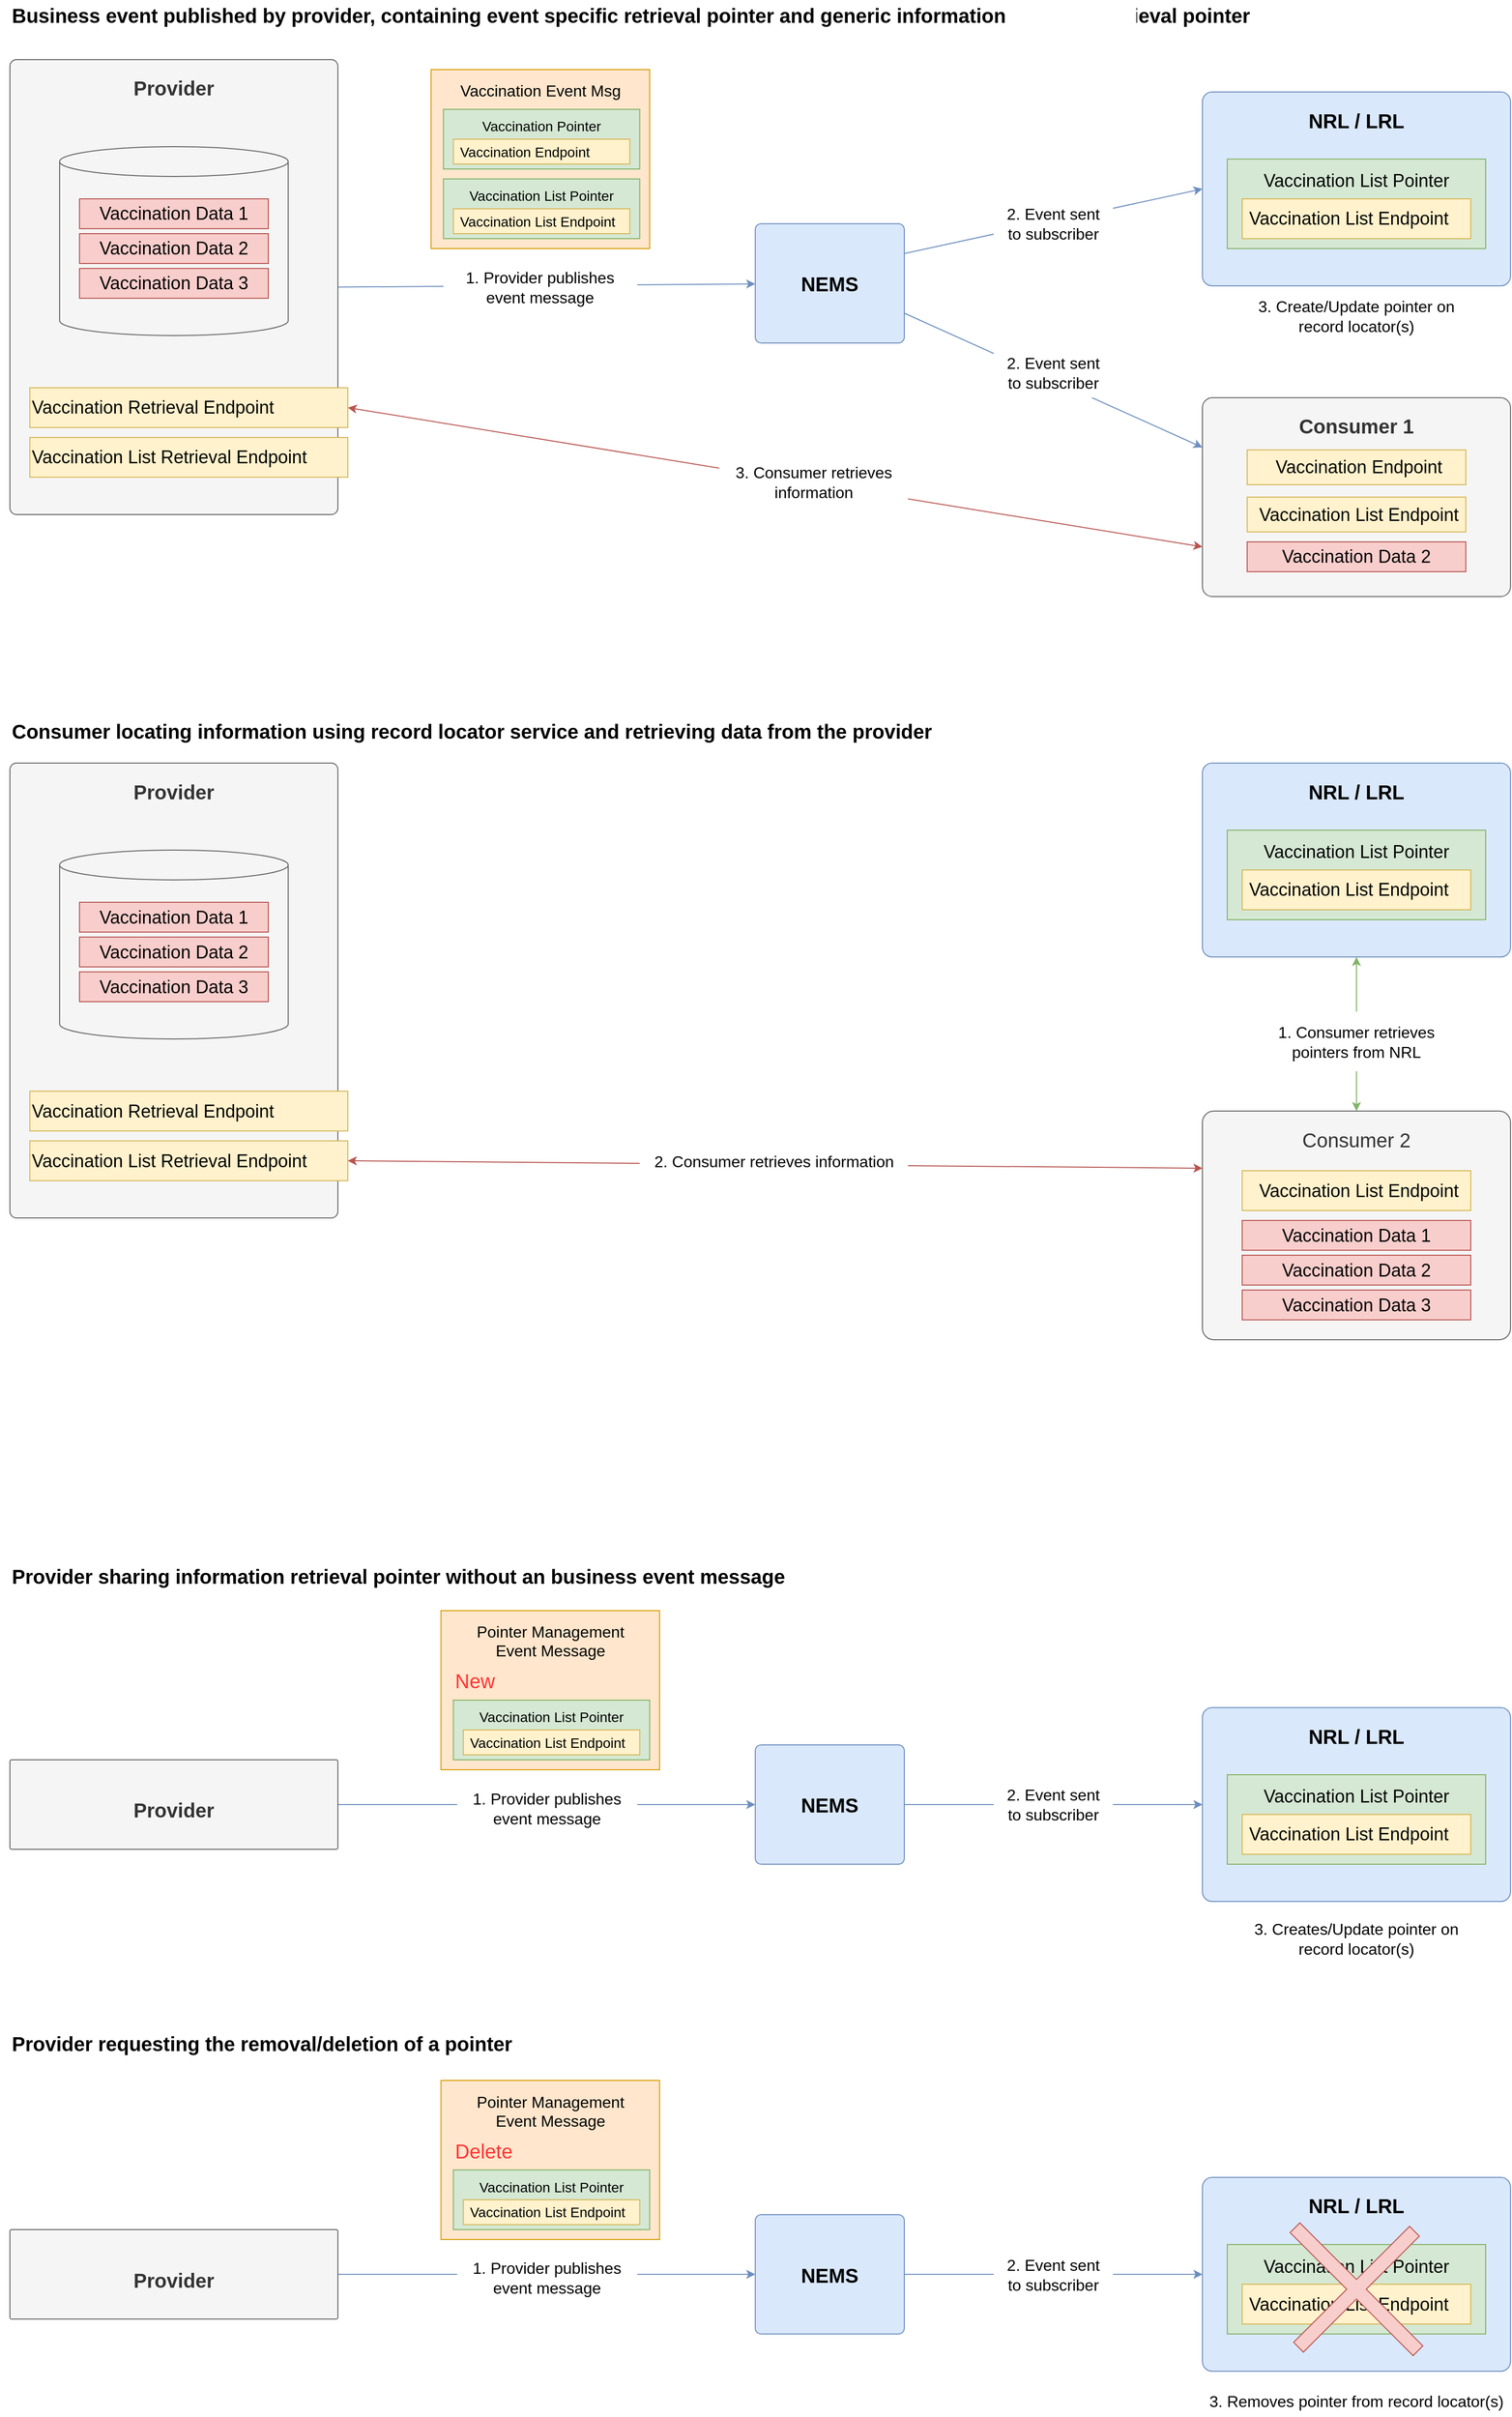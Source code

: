 <mxfile version="13.6.2" type="device"><diagram id="BSSbn780oRgeppoqNU64" name="Page-1"><mxGraphModel dx="2831" dy="1189" grid="1" gridSize="10" guides="1" tooltips="1" connect="1" arrows="1" fold="1" page="0" pageScale="1" pageWidth="850" pageHeight="1100" math="0" shadow="0"><root><mxCell id="0"/><mxCell id="1" parent="0"/><mxCell id="5JeAV_9E9Tp8yEvRHWKn-109" style="edgeStyle=none;rounded=0;orthogonalLoop=1;jettySize=auto;html=1;exitX=1;exitY=0.75;exitDx=0;exitDy=0;entryX=0;entryY=0.25;entryDx=0;entryDy=0;fontSize=18;fillColor=#dae8fc;strokeColor=#6c8ebf;" edge="1" parent="1" source="5JeAV_9E9Tp8yEvRHWKn-110" target="5JeAV_9E9Tp8yEvRHWKn-115"><mxGeometry relative="1" as="geometry"/></mxCell><mxCell id="5JeAV_9E9Tp8yEvRHWKn-110" value="NEMS" style="rounded=1;whiteSpace=wrap;html=1;arcSize=5;fontSize=20;fillColor=#dae8fc;strokeColor=#6c8ebf;fontStyle=1" vertex="1" parent="1"><mxGeometry x="-40" y="265" width="150" height="120" as="geometry"/></mxCell><mxCell id="5JeAV_9E9Tp8yEvRHWKn-112" value="NRL / LRL" style="rounded=1;whiteSpace=wrap;html=1;arcSize=5;fontSize=20;verticalAlign=top;spacingTop=10;fillColor=#dae8fc;strokeColor=#6c8ebf;fontStyle=1" vertex="1" parent="1"><mxGeometry x="410" y="132.5" width="310" height="195" as="geometry"/></mxCell><mxCell id="5JeAV_9E9Tp8yEvRHWKn-113" style="rounded=0;orthogonalLoop=1;jettySize=auto;html=1;exitX=1;exitY=0.5;exitDx=0;exitDy=0;fontSize=18;fillColor=#dae8fc;strokeColor=#6c8ebf;" edge="1" parent="1" source="5JeAV_9E9Tp8yEvRHWKn-114" target="5JeAV_9E9Tp8yEvRHWKn-110"><mxGeometry relative="1" as="geometry"/></mxCell><mxCell id="5JeAV_9E9Tp8yEvRHWKn-114" value="Provider" style="rounded=1;whiteSpace=wrap;html=1;arcSize=2;fontSize=20;verticalAlign=top;spacingTop=10;fillColor=#f5f5f5;strokeColor=#666666;fontColor=#333333;fontStyle=1" vertex="1" parent="1"><mxGeometry x="-790" y="100" width="330" height="457.5" as="geometry"/></mxCell><mxCell id="5JeAV_9E9Tp8yEvRHWKn-115" value="Consumer 1" style="rounded=1;whiteSpace=wrap;html=1;arcSize=5;fontSize=20;verticalAlign=top;spacingTop=10;fillColor=#f5f5f5;strokeColor=#666666;fontColor=#333333;fontStyle=1" vertex="1" parent="1"><mxGeometry x="410" y="440" width="310" height="200" as="geometry"/></mxCell><mxCell id="5JeAV_9E9Tp8yEvRHWKn-116" style="edgeStyle=none;rounded=0;orthogonalLoop=1;jettySize=auto;html=1;exitX=1;exitY=0.5;exitDx=0;exitDy=0;entryX=0;entryY=0.75;entryDx=0;entryDy=0;fontSize=18;startArrow=classic;startFill=1;fillColor=#f8cecc;strokeColor=#b85450;" edge="1" parent="1" source="5JeAV_9E9Tp8yEvRHWKn-117" target="5JeAV_9E9Tp8yEvRHWKn-115"><mxGeometry relative="1" as="geometry"/></mxCell><mxCell id="5JeAV_9E9Tp8yEvRHWKn-117" value="Vaccination Retrieval Endpoint" style="rounded=0;whiteSpace=wrap;html=1;fontSize=18;align=left;fillColor=#fff2cc;strokeColor=#d6b656;" vertex="1" parent="1"><mxGeometry x="-770" y="430" width="320" height="40" as="geometry"/></mxCell><mxCell id="5JeAV_9E9Tp8yEvRHWKn-118" value="Vaccination List Retrieval Endpoint" style="rounded=0;whiteSpace=wrap;html=1;fontSize=18;align=left;fillColor=#fff2cc;strokeColor=#d6b656;" vertex="1" parent="1"><mxGeometry x="-770" y="480" width="320" height="40" as="geometry"/></mxCell><mxCell id="5JeAV_9E9Tp8yEvRHWKn-119" style="rounded=0;orthogonalLoop=1;jettySize=auto;html=1;exitX=1;exitY=0.25;exitDx=0;exitDy=0;entryX=0;entryY=0.5;entryDx=0;entryDy=0;fontSize=18;fillColor=#dae8fc;strokeColor=#6c8ebf;" edge="1" parent="1" source="5JeAV_9E9Tp8yEvRHWKn-110" target="5JeAV_9E9Tp8yEvRHWKn-112"><mxGeometry relative="1" as="geometry"/></mxCell><mxCell id="5JeAV_9E9Tp8yEvRHWKn-120" value="Vaccination Endpoint" style="rounded=0;whiteSpace=wrap;html=1;fontSize=18;align=center;spacingLeft=5;fillColor=#fff2cc;strokeColor=#d6b656;" vertex="1" parent="1"><mxGeometry x="455" y="492.5" width="220" height="35" as="geometry"/></mxCell><mxCell id="5JeAV_9E9Tp8yEvRHWKn-121" value="Vaccination Event Msg" style="rounded=0;whiteSpace=wrap;html=1;fontSize=16;verticalAlign=top;spacingTop=5;fillColor=#ffe6cc;strokeColor=#d79b00;" vertex="1" parent="1"><mxGeometry x="-366.25" y="110" width="220" height="180" as="geometry"/></mxCell><mxCell id="5JeAV_9E9Tp8yEvRHWKn-122" value="Vaccination Pointer" style="rounded=0;whiteSpace=wrap;html=1;fontSize=14;verticalAlign=top;spacingTop=2;fillColor=#d5e8d4;strokeColor=#82b366;" vertex="1" parent="1"><mxGeometry x="-353.75" y="150" width="197.5" height="60" as="geometry"/></mxCell><mxCell id="5JeAV_9E9Tp8yEvRHWKn-123" value="Vaccination Endpoint" style="rounded=0;whiteSpace=wrap;html=1;fontSize=14;align=left;spacingLeft=5;fillColor=#fff2cc;strokeColor=#d6b656;" vertex="1" parent="1"><mxGeometry x="-343.75" y="180" width="177.5" height="25" as="geometry"/></mxCell><mxCell id="5JeAV_9E9Tp8yEvRHWKn-124" value="Vaccination List Pointer" style="rounded=0;whiteSpace=wrap;html=1;fontSize=14;verticalAlign=top;spacingTop=2;fillColor=#d5e8d4;strokeColor=#82b366;" vertex="1" parent="1"><mxGeometry x="-353.75" y="220" width="197.5" height="60" as="geometry"/></mxCell><mxCell id="5JeAV_9E9Tp8yEvRHWKn-125" value="Vaccination List Endpoint" style="rounded=0;whiteSpace=wrap;html=1;fontSize=14;align=left;spacingLeft=5;fillColor=#fff2cc;strokeColor=#d6b656;" vertex="1" parent="1"><mxGeometry x="-343.75" y="250" width="177.5" height="25" as="geometry"/></mxCell><mxCell id="5JeAV_9E9Tp8yEvRHWKn-126" value="1. Provider publishes&lt;br&gt;event message" style="text;html=1;strokeColor=none;align=center;verticalAlign=middle;whiteSpace=wrap;rounded=0;fontSize=16;fillColor=#ffffff;" vertex="1" parent="1"><mxGeometry x="-353.75" y="298.75" width="195" height="60" as="geometry"/></mxCell><mxCell id="5JeAV_9E9Tp8yEvRHWKn-127" value="2. Event sent&lt;br&gt;to&amp;nbsp;subscriber" style="text;html=1;strokeColor=none;align=center;verticalAlign=middle;whiteSpace=wrap;rounded=0;fontSize=16;fillColor=#ffffff;" vertex="1" parent="1"><mxGeometry x="200" y="240" width="120" height="50" as="geometry"/></mxCell><mxCell id="5JeAV_9E9Tp8yEvRHWKn-128" value="3. Consumer retrieves&lt;br&gt;information" style="text;html=1;strokeColor=none;align=center;verticalAlign=middle;whiteSpace=wrap;rounded=0;fontSize=16;fillColor=#ffffff;" vertex="1" parent="1"><mxGeometry x="-76.25" y="500" width="190" height="50" as="geometry"/></mxCell><mxCell id="5JeAV_9E9Tp8yEvRHWKn-129" value="2. Event sent&lt;br&gt;to subscriber" style="text;html=1;strokeColor=none;align=center;verticalAlign=middle;whiteSpace=wrap;rounded=0;fontSize=16;fillColor=#ffffff;" vertex="1" parent="1"><mxGeometry x="200" y="390" width="120" height="50" as="geometry"/></mxCell><mxCell id="5JeAV_9E9Tp8yEvRHWKn-130" value="Vaccination List Pointer" style="rounded=0;whiteSpace=wrap;html=1;fontSize=18;verticalAlign=top;spacingTop=5;fillColor=#d5e8d4;strokeColor=#82b366;" vertex="1" parent="1"><mxGeometry x="435" y="200" width="260" height="90" as="geometry"/></mxCell><mxCell id="5JeAV_9E9Tp8yEvRHWKn-131" value="Vaccination List Endpoint" style="rounded=0;whiteSpace=wrap;html=1;fontSize=18;align=left;spacingLeft=5;fillColor=#fff2cc;strokeColor=#d6b656;" vertex="1" parent="1"><mxGeometry x="450" y="240" width="230" height="40" as="geometry"/></mxCell><mxCell id="5JeAV_9E9Tp8yEvRHWKn-132" value="" style="shape=cylinder2;whiteSpace=wrap;html=1;boundedLbl=1;backgroundOutline=1;size=15;fontSize=18;align=center;fillColor=#f5f5f5;strokeColor=#666666;fontColor=#333333;" vertex="1" parent="1"><mxGeometry x="-740" y="187.5" width="230" height="190" as="geometry"/></mxCell><mxCell id="5JeAV_9E9Tp8yEvRHWKn-133" value="Vaccination Data 1" style="rounded=0;whiteSpace=wrap;html=1;fillColor=#f8cecc;fontSize=18;align=center;strokeColor=#b85450;" vertex="1" parent="1"><mxGeometry x="-720" y="240" width="190" height="30" as="geometry"/></mxCell><mxCell id="5JeAV_9E9Tp8yEvRHWKn-134" value="Vaccination Data 2" style="rounded=0;whiteSpace=wrap;html=1;fillColor=#f8cecc;fontSize=18;align=center;strokeColor=#b85450;" vertex="1" parent="1"><mxGeometry x="-720" y="275" width="190" height="30" as="geometry"/></mxCell><mxCell id="5JeAV_9E9Tp8yEvRHWKn-135" value="Vaccination Data 3" style="rounded=0;whiteSpace=wrap;html=1;fillColor=#f8cecc;fontSize=18;align=center;strokeColor=#b85450;" vertex="1" parent="1"><mxGeometry x="-720" y="310" width="190" height="30" as="geometry"/></mxCell><mxCell id="5JeAV_9E9Tp8yEvRHWKn-142" value="Vaccination Data 2" style="rounded=0;whiteSpace=wrap;html=1;fillColor=#f8cecc;fontSize=18;align=center;strokeColor=#b85450;" vertex="1" parent="1"><mxGeometry x="455" y="585" width="220" height="30" as="geometry"/></mxCell><mxCell id="5JeAV_9E9Tp8yEvRHWKn-153" style="edgeStyle=none;rounded=0;orthogonalLoop=1;jettySize=auto;html=1;entryX=0.5;entryY=0;entryDx=0;entryDy=0;fontSize=18;startArrow=classic;startFill=1;fillColor=#d5e8d4;strokeColor=#82b366;exitX=0.5;exitY=1;exitDx=0;exitDy=0;" edge="1" parent="1" source="5JeAV_9E9Tp8yEvRHWKn-192" target="5JeAV_9E9Tp8yEvRHWKn-179"><mxGeometry relative="1" as="geometry"><mxPoint x="680" y="1407.5" as="sourcePoint"/></mxGeometry></mxCell><mxCell id="5JeAV_9E9Tp8yEvRHWKn-178" style="edgeStyle=none;rounded=0;orthogonalLoop=1;jettySize=auto;html=1;exitX=0;exitY=0.25;exitDx=0;exitDy=0;fontSize=18;startArrow=classic;startFill=1;entryX=1;entryY=0.5;entryDx=0;entryDy=0;fillColor=#f8cecc;strokeColor=#b85450;" edge="1" parent="1" source="5JeAV_9E9Tp8yEvRHWKn-179" target="5JeAV_9E9Tp8yEvRHWKn-198"><mxGeometry relative="1" as="geometry"><mxPoint x="-500" y="1437.5" as="targetPoint"/></mxGeometry></mxCell><mxCell id="5JeAV_9E9Tp8yEvRHWKn-179" value="Consumer 2" style="rounded=1;whiteSpace=wrap;html=1;arcSize=5;fontSize=20;verticalAlign=top;spacingTop=10;fillColor=#f5f5f5;strokeColor=#666666;fontColor=#333333;" vertex="1" parent="1"><mxGeometry x="410" y="1157.5" width="310" height="230" as="geometry"/></mxCell><mxCell id="5JeAV_9E9Tp8yEvRHWKn-180" value="Vaccination List Endpoint" style="rounded=0;whiteSpace=wrap;html=1;fontSize=18;align=center;spacingLeft=5;fillColor=#fff2cc;strokeColor=#d6b656;" vertex="1" parent="1"><mxGeometry x="450" y="1217.5" width="230" height="40" as="geometry"/></mxCell><mxCell id="5JeAV_9E9Tp8yEvRHWKn-181" value="Vaccination Data 1" style="rounded=0;whiteSpace=wrap;html=1;fillColor=#f8cecc;fontSize=18;align=center;strokeColor=#b85450;" vertex="1" parent="1"><mxGeometry x="450" y="1267.5" width="230" height="30" as="geometry"/></mxCell><mxCell id="5JeAV_9E9Tp8yEvRHWKn-182" value="Vaccination Data 2" style="rounded=0;whiteSpace=wrap;html=1;fillColor=#f8cecc;fontSize=18;align=center;strokeColor=#b85450;" vertex="1" parent="1"><mxGeometry x="450" y="1302.5" width="230" height="30" as="geometry"/></mxCell><mxCell id="5JeAV_9E9Tp8yEvRHWKn-183" value="Vaccination Data 3" style="rounded=0;whiteSpace=wrap;html=1;fillColor=#f8cecc;fontSize=18;align=center;strokeColor=#b85450;" vertex="1" parent="1"><mxGeometry x="450" y="1337.5" width="230" height="30" as="geometry"/></mxCell><mxCell id="5JeAV_9E9Tp8yEvRHWKn-185" value="1. Consumer retrieves&lt;br&gt;pointers from NRL" style="text;html=1;strokeColor=none;align=center;verticalAlign=middle;whiteSpace=wrap;rounded=0;fontSize=16;fillColor=#ffffff;" vertex="1" parent="1"><mxGeometry x="475" y="1057.5" width="180" height="60" as="geometry"/></mxCell><mxCell id="5JeAV_9E9Tp8yEvRHWKn-186" value="2. Consumer retrieves information" style="text;html=1;strokeColor=none;align=center;verticalAlign=middle;whiteSpace=wrap;rounded=0;fontSize=16;fillColor=#ffffff;" vertex="1" parent="1"><mxGeometry x="-156.25" y="1182.5" width="270" height="50" as="geometry"/></mxCell><mxCell id="5JeAV_9E9Tp8yEvRHWKn-192" value="NRL / LRL" style="rounded=1;whiteSpace=wrap;html=1;arcSize=5;fontSize=20;verticalAlign=top;spacingTop=10;fillColor=#dae8fc;strokeColor=#6c8ebf;fontStyle=1" vertex="1" parent="1"><mxGeometry x="410" y="807.5" width="310" height="195" as="geometry"/></mxCell><mxCell id="5JeAV_9E9Tp8yEvRHWKn-194" value="Provider" style="rounded=1;whiteSpace=wrap;html=1;arcSize=2;fontSize=20;verticalAlign=top;spacingTop=10;fillColor=#f5f5f5;strokeColor=#666666;fontColor=#333333;fontStyle=1" vertex="1" parent="1"><mxGeometry x="-790" y="807.5" width="330" height="457.5" as="geometry"/></mxCell><mxCell id="5JeAV_9E9Tp8yEvRHWKn-197" value="Vaccination Retrieval Endpoint" style="rounded=0;whiteSpace=wrap;html=1;fontSize=18;align=left;fillColor=#fff2cc;strokeColor=#d6b656;" vertex="1" parent="1"><mxGeometry x="-770" y="1137.5" width="320" height="40" as="geometry"/></mxCell><mxCell id="5JeAV_9E9Tp8yEvRHWKn-198" value="Vaccination List Retrieval Endpoint" style="rounded=0;whiteSpace=wrap;html=1;fontSize=18;align=left;fillColor=#fff2cc;strokeColor=#d6b656;" vertex="1" parent="1"><mxGeometry x="-770" y="1187.5" width="320" height="40" as="geometry"/></mxCell><mxCell id="5JeAV_9E9Tp8yEvRHWKn-210" value="Vaccination List Pointer" style="rounded=0;whiteSpace=wrap;html=1;fontSize=18;verticalAlign=top;spacingTop=5;fillColor=#d5e8d4;strokeColor=#82b366;" vertex="1" parent="1"><mxGeometry x="435" y="875" width="260" height="90" as="geometry"/></mxCell><mxCell id="5JeAV_9E9Tp8yEvRHWKn-211" value="Vaccination List Endpoint" style="rounded=0;whiteSpace=wrap;html=1;fontSize=18;align=left;spacingLeft=5;fillColor=#fff2cc;strokeColor=#d6b656;" vertex="1" parent="1"><mxGeometry x="450" y="915" width="230" height="40" as="geometry"/></mxCell><mxCell id="5JeAV_9E9Tp8yEvRHWKn-212" value="" style="shape=cylinder2;whiteSpace=wrap;html=1;boundedLbl=1;backgroundOutline=1;size=15;fontSize=18;align=center;fillColor=#f5f5f5;strokeColor=#666666;fontColor=#333333;" vertex="1" parent="1"><mxGeometry x="-740" y="895" width="230" height="190" as="geometry"/></mxCell><mxCell id="5JeAV_9E9Tp8yEvRHWKn-213" value="Vaccination Data 1" style="rounded=0;whiteSpace=wrap;html=1;fillColor=#f8cecc;fontSize=18;align=center;strokeColor=#b85450;" vertex="1" parent="1"><mxGeometry x="-720" y="947.5" width="190" height="30" as="geometry"/></mxCell><mxCell id="5JeAV_9E9Tp8yEvRHWKn-214" value="Vaccination Data 2" style="rounded=0;whiteSpace=wrap;html=1;fillColor=#f8cecc;fontSize=18;align=center;strokeColor=#b85450;" vertex="1" parent="1"><mxGeometry x="-720" y="982.5" width="190" height="30" as="geometry"/></mxCell><mxCell id="5JeAV_9E9Tp8yEvRHWKn-215" value="Vaccination Data 3" style="rounded=0;whiteSpace=wrap;html=1;fillColor=#f8cecc;fontSize=18;align=center;strokeColor=#b85450;" vertex="1" parent="1"><mxGeometry x="-720" y="1017.5" width="190" height="30" as="geometry"/></mxCell><mxCell id="5JeAV_9E9Tp8yEvRHWKn-218" value="Vaccination List Endpoint" style="rounded=0;whiteSpace=wrap;html=1;fontSize=18;align=center;spacingLeft=5;fillColor=#fff2cc;strokeColor=#d6b656;" vertex="1" parent="1"><mxGeometry x="455" y="540" width="220" height="35" as="geometry"/></mxCell><mxCell id="5JeAV_9E9Tp8yEvRHWKn-220" value="NEMS" style="rounded=1;whiteSpace=wrap;html=1;arcSize=5;fontSize=20;fillColor=#dae8fc;strokeColor=#6c8ebf;fontStyle=1" vertex="1" parent="1"><mxGeometry x="-40" y="1795" width="150" height="120" as="geometry"/></mxCell><mxCell id="5JeAV_9E9Tp8yEvRHWKn-221" value="NRL / LRL" style="rounded=1;whiteSpace=wrap;html=1;arcSize=5;fontSize=20;verticalAlign=top;spacingTop=10;fillColor=#dae8fc;strokeColor=#6c8ebf;fontStyle=1" vertex="1" parent="1"><mxGeometry x="410" y="1757.5" width="310" height="195" as="geometry"/></mxCell><mxCell id="5JeAV_9E9Tp8yEvRHWKn-222" style="rounded=0;orthogonalLoop=1;jettySize=auto;html=1;exitX=1;exitY=0.5;exitDx=0;exitDy=0;fontSize=18;fillColor=#dae8fc;strokeColor=#6c8ebf;" edge="1" parent="1" source="5JeAV_9E9Tp8yEvRHWKn-223" target="5JeAV_9E9Tp8yEvRHWKn-220"><mxGeometry relative="1" as="geometry"/></mxCell><mxCell id="5JeAV_9E9Tp8yEvRHWKn-223" value="Provider" style="rounded=1;whiteSpace=wrap;html=1;arcSize=2;fontSize=20;verticalAlign=middle;spacingTop=10;fillColor=#f5f5f5;strokeColor=#666666;fontColor=#333333;fontStyle=1" vertex="1" parent="1"><mxGeometry x="-790" y="1810" width="330" height="90" as="geometry"/></mxCell><mxCell id="5JeAV_9E9Tp8yEvRHWKn-228" style="rounded=0;orthogonalLoop=1;jettySize=auto;html=1;exitX=1;exitY=0.5;exitDx=0;exitDy=0;entryX=0;entryY=0.5;entryDx=0;entryDy=0;fontSize=18;fillColor=#dae8fc;strokeColor=#6c8ebf;" edge="1" parent="1" source="5JeAV_9E9Tp8yEvRHWKn-220" target="5JeAV_9E9Tp8yEvRHWKn-221"><mxGeometry relative="1" as="geometry"/></mxCell><mxCell id="5JeAV_9E9Tp8yEvRHWKn-230" value="Pointer Management&lt;br&gt;Event Message" style="rounded=0;whiteSpace=wrap;html=1;fontSize=16;verticalAlign=top;spacingTop=5;fillColor=#ffe6cc;strokeColor=#d79b00;" vertex="1" parent="1"><mxGeometry x="-356.25" y="1660" width="220" height="160" as="geometry"/></mxCell><mxCell id="5JeAV_9E9Tp8yEvRHWKn-233" value="Vaccination List Pointer" style="rounded=0;whiteSpace=wrap;html=1;fontSize=14;verticalAlign=top;spacingTop=2;fillColor=#d5e8d4;strokeColor=#82b366;" vertex="1" parent="1"><mxGeometry x="-343.75" y="1750" width="197.5" height="60" as="geometry"/></mxCell><mxCell id="5JeAV_9E9Tp8yEvRHWKn-234" value="Vaccination List Endpoint" style="rounded=0;whiteSpace=wrap;html=1;fontSize=14;align=left;spacingLeft=5;fillColor=#fff2cc;strokeColor=#d6b656;" vertex="1" parent="1"><mxGeometry x="-333.75" y="1780" width="177.5" height="25" as="geometry"/></mxCell><mxCell id="5JeAV_9E9Tp8yEvRHWKn-235" value="1. Provider publishes&lt;br&gt;event message" style="text;html=1;strokeColor=none;align=center;verticalAlign=middle;whiteSpace=wrap;rounded=0;fontSize=16;fillColor=#ffffff;" vertex="1" parent="1"><mxGeometry x="-340" y="1828.75" width="181.25" height="60" as="geometry"/></mxCell><mxCell id="5JeAV_9E9Tp8yEvRHWKn-236" value="2. Event sent&lt;br&gt;to&amp;nbsp;subscriber" style="text;html=1;strokeColor=none;align=center;verticalAlign=middle;whiteSpace=wrap;rounded=0;fontSize=16;fillColor=#ffffff;" vertex="1" parent="1"><mxGeometry x="200" y="1830" width="120" height="50" as="geometry"/></mxCell><mxCell id="5JeAV_9E9Tp8yEvRHWKn-239" value="Vaccination List Pointer" style="rounded=0;whiteSpace=wrap;html=1;fontSize=18;verticalAlign=top;spacingTop=5;fillColor=#d5e8d4;strokeColor=#82b366;" vertex="1" parent="1"><mxGeometry x="435" y="1825" width="260" height="90" as="geometry"/></mxCell><mxCell id="5JeAV_9E9Tp8yEvRHWKn-240" value="Vaccination List Endpoint" style="rounded=0;whiteSpace=wrap;html=1;fontSize=18;align=left;spacingLeft=5;fillColor=#fff2cc;strokeColor=#d6b656;" vertex="1" parent="1"><mxGeometry x="450" y="1865" width="230" height="40" as="geometry"/></mxCell><mxCell id="5JeAV_9E9Tp8yEvRHWKn-248" value="New" style="text;html=1;strokeColor=none;fillColor=none;align=left;verticalAlign=middle;whiteSpace=wrap;rounded=0;fontSize=20;fontColor=#FF3333;" vertex="1" parent="1"><mxGeometry x="-344" y="1720" width="154" height="20" as="geometry"/></mxCell><mxCell id="5JeAV_9E9Tp8yEvRHWKn-249" value="NEMS" style="rounded=1;whiteSpace=wrap;html=1;arcSize=5;fontSize=20;fillColor=#dae8fc;strokeColor=#6c8ebf;fontStyle=1" vertex="1" parent="1"><mxGeometry x="-40" y="2267.5" width="150" height="120" as="geometry"/></mxCell><mxCell id="5JeAV_9E9Tp8yEvRHWKn-250" value="NRL / LRL" style="rounded=1;whiteSpace=wrap;html=1;arcSize=5;fontSize=20;verticalAlign=top;spacingTop=10;fillColor=#dae8fc;strokeColor=#6c8ebf;fontStyle=1" vertex="1" parent="1"><mxGeometry x="410" y="2230" width="310" height="195" as="geometry"/></mxCell><mxCell id="5JeAV_9E9Tp8yEvRHWKn-251" style="rounded=0;orthogonalLoop=1;jettySize=auto;html=1;exitX=1;exitY=0.5;exitDx=0;exitDy=0;fontSize=18;fillColor=#dae8fc;strokeColor=#6c8ebf;" edge="1" parent="1" source="5JeAV_9E9Tp8yEvRHWKn-252" target="5JeAV_9E9Tp8yEvRHWKn-249"><mxGeometry relative="1" as="geometry"/></mxCell><mxCell id="5JeAV_9E9Tp8yEvRHWKn-252" value="Provider" style="rounded=1;whiteSpace=wrap;html=1;arcSize=2;fontSize=20;verticalAlign=middle;spacingTop=10;fillColor=#f5f5f5;strokeColor=#666666;fontColor=#333333;fontStyle=1" vertex="1" parent="1"><mxGeometry x="-790" y="2282.5" width="330" height="90" as="geometry"/></mxCell><mxCell id="5JeAV_9E9Tp8yEvRHWKn-253" style="rounded=0;orthogonalLoop=1;jettySize=auto;html=1;exitX=1;exitY=0.5;exitDx=0;exitDy=0;entryX=0;entryY=0.5;entryDx=0;entryDy=0;fontSize=18;fillColor=#dae8fc;strokeColor=#6c8ebf;" edge="1" parent="1" source="5JeAV_9E9Tp8yEvRHWKn-249" target="5JeAV_9E9Tp8yEvRHWKn-250"><mxGeometry relative="1" as="geometry"/></mxCell><mxCell id="5JeAV_9E9Tp8yEvRHWKn-254" value="Pointer Management&lt;br&gt;Event Message" style="rounded=0;whiteSpace=wrap;html=1;fontSize=16;verticalAlign=top;spacingTop=5;fillColor=#ffe6cc;strokeColor=#d79b00;" vertex="1" parent="1"><mxGeometry x="-356.25" y="2132.5" width="220" height="160" as="geometry"/></mxCell><mxCell id="5JeAV_9E9Tp8yEvRHWKn-255" value="Vaccination List Pointer" style="rounded=0;whiteSpace=wrap;html=1;fontSize=14;verticalAlign=top;spacingTop=2;fillColor=#d5e8d4;strokeColor=#82b366;" vertex="1" parent="1"><mxGeometry x="-343.75" y="2222.5" width="197.5" height="60" as="geometry"/></mxCell><mxCell id="5JeAV_9E9Tp8yEvRHWKn-256" value="Vaccination List Endpoint" style="rounded=0;whiteSpace=wrap;html=1;fontSize=14;align=left;spacingLeft=5;fillColor=#fff2cc;strokeColor=#d6b656;" vertex="1" parent="1"><mxGeometry x="-333.75" y="2252.5" width="177.5" height="25" as="geometry"/></mxCell><mxCell id="5JeAV_9E9Tp8yEvRHWKn-257" value="1. Provider publishes&lt;br&gt;event message" style="text;html=1;strokeColor=none;align=center;verticalAlign=middle;whiteSpace=wrap;rounded=0;fontSize=16;fillColor=#ffffff;" vertex="1" parent="1"><mxGeometry x="-340" y="2301.25" width="181.25" height="60" as="geometry"/></mxCell><mxCell id="5JeAV_9E9Tp8yEvRHWKn-258" value="2. Event sent&lt;br&gt;to&amp;nbsp;subscriber" style="text;html=1;strokeColor=none;align=center;verticalAlign=middle;whiteSpace=wrap;rounded=0;fontSize=16;fillColor=#ffffff;" vertex="1" parent="1"><mxGeometry x="200" y="2302.5" width="120" height="50" as="geometry"/></mxCell><mxCell id="5JeAV_9E9Tp8yEvRHWKn-259" value="Vaccination List Pointer" style="rounded=0;whiteSpace=wrap;html=1;fontSize=18;verticalAlign=top;spacingTop=5;fillColor=#d5e8d4;strokeColor=#82b366;" vertex="1" parent="1"><mxGeometry x="435" y="2297.5" width="260" height="90" as="geometry"/></mxCell><mxCell id="5JeAV_9E9Tp8yEvRHWKn-260" value="Vaccination List Endpoint" style="rounded=0;whiteSpace=wrap;html=1;fontSize=18;align=left;spacingLeft=5;fillColor=#fff2cc;strokeColor=#d6b656;" vertex="1" parent="1"><mxGeometry x="450" y="2337.5" width="230" height="40" as="geometry"/></mxCell><mxCell id="5JeAV_9E9Tp8yEvRHWKn-261" value="" style="shape=cross;whiteSpace=wrap;html=1;fillColor=#f8cecc;fontSize=20;align=center;rotation=45;strokeColor=#b85450;size=0.084;" vertex="1" parent="1"><mxGeometry x="477.5" y="2260" width="175" height="165" as="geometry"/></mxCell><mxCell id="5JeAV_9E9Tp8yEvRHWKn-262" value="Delete" style="text;html=1;strokeColor=none;fillColor=none;align=left;verticalAlign=middle;whiteSpace=wrap;rounded=0;fontSize=20;fontColor=#FF3333;" vertex="1" parent="1"><mxGeometry x="-344" y="2192.5" width="154" height="20" as="geometry"/></mxCell><mxCell id="5JeAV_9E9Tp8yEvRHWKn-263" value="3. Creates/Update pointer on&lt;br&gt;record locator(s)" style="text;html=1;strokeColor=none;align=center;verticalAlign=middle;whiteSpace=wrap;rounded=0;fontSize=16;fillColor=#ffffff;" vertex="1" parent="1"><mxGeometry x="410" y="1970" width="310" height="40" as="geometry"/></mxCell><mxCell id="5JeAV_9E9Tp8yEvRHWKn-264" value="3. Removes pointer from record locator(s)" style="text;html=1;strokeColor=none;align=center;verticalAlign=middle;whiteSpace=wrap;rounded=0;fontSize=16;fillColor=#ffffff;" vertex="1" parent="1"><mxGeometry x="410" y="2440" width="310" height="30" as="geometry"/></mxCell><mxCell id="5JeAV_9E9Tp8yEvRHWKn-265" value="3. Create/Update pointer on&lt;br&gt;record locator(s)" style="text;html=1;strokeColor=none;align=center;verticalAlign=middle;whiteSpace=wrap;rounded=0;fontSize=16;fillColor=#ffffff;" vertex="1" parent="1"><mxGeometry x="410" y="335" width="310" height="45" as="geometry"/></mxCell><mxCell id="5JeAV_9E9Tp8yEvRHWKn-266" value="Business event published by provider, containing event specific retrieval pointer and generic information category retrieval pointer" style="text;html=1;strokeColor=none;fillColor=none;align=left;verticalAlign=middle;whiteSpace=wrap;rounded=0;fontSize=20;spacingLeft=10;fontStyle=1" vertex="1" parent="1"><mxGeometry x="-800" y="40" width="1510" height="30" as="geometry"/></mxCell><mxCell id="5JeAV_9E9Tp8yEvRHWKn-267" value="Consumer locating information using record locator service and retrieving data from the provider" style="text;html=1;strokeColor=none;fillColor=none;align=left;verticalAlign=middle;whiteSpace=wrap;rounded=0;fontSize=20;spacingLeft=10;fontStyle=1" vertex="1" parent="1"><mxGeometry x="-800" y="760" width="1510" height="30" as="geometry"/></mxCell><mxCell id="5JeAV_9E9Tp8yEvRHWKn-268" value="Provider sharing information retrieval pointer without an business event message" style="text;html=1;strokeColor=none;fillColor=none;align=left;verticalAlign=middle;whiteSpace=wrap;rounded=0;fontSize=20;spacingLeft=10;fontStyle=1" vertex="1" parent="1"><mxGeometry x="-800" y="1610" width="1510" height="30" as="geometry"/></mxCell><mxCell id="5JeAV_9E9Tp8yEvRHWKn-269" value="Provider requesting the removal/deletion of a pointer" style="text;html=1;strokeColor=none;fillColor=none;align=left;verticalAlign=middle;whiteSpace=wrap;rounded=0;fontSize=20;spacingLeft=10;fontStyle=1" vertex="1" parent="1"><mxGeometry x="-800" y="2080" width="1510" height="30" as="geometry"/></mxCell></root></mxGraphModel></diagram></mxfile>
